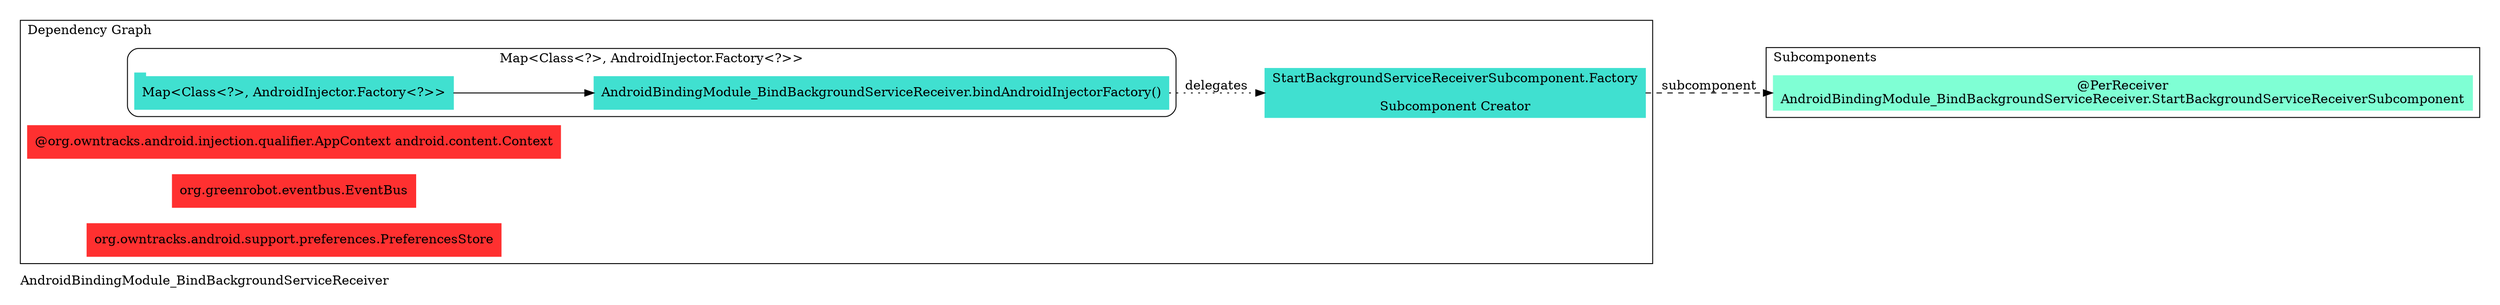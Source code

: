 digraph "org.owntracks.android.injection.modules.AndroidBindingModule_BindBackgroundServiceReceiver" {
  graph [rankdir="LR", labeljust="l", label="AndroidBindingModule_BindBackgroundServiceReceiver", pad="0.2", compound="true"]
  node [shape="rectangle", style="filled", color="turquoise"]
  subgraph "cluster_Entry Points" {
    graph [labeljust="l", label="Entry Points"]
    node [shape="component", penwidth="2"]
  }
  subgraph "cluster_Dependency Graph" {
    graph [labeljust="l", label="Dependency Graph"]
    "e78ccfff-0899-4703-b05d-d970a48ff22a" [label="AndroidBindingModule_BindBackgroundServiceReceiver.bindAndroidInjectorFactory()", color="turquoise"]
    "9e127db6-45d4-4d6c-9d39-38a0e2603a9a" [label="StartBackgroundServiceReceiverSubcomponent.Factory\n\nSubcomponent Creator", color="turquoise"]
    "5741b833-e3d3-483b-8fe8-a921ac5be738" [label="@org.owntracks.android.injection.qualifier.AppContext android.content.Context", color="firebrick1"]
    "4682fe85-3808-4511-9d9a-8e5bb0c677d0" [label="org.greenrobot.eventbus.EventBus", color="firebrick1"]
    "7608c6be-2388-40a1-b9c6-c3a6a6f51245" [label="org.owntracks.android.support.preferences.PreferencesStore", color="firebrick1"]
    subgraph "cluster_Map<Class<?>, AndroidInjector.Factory<?>>" {
      graph [label="Map<Class<?>, AndroidInjector.Factory<?>>", labeljust="c", style="rounded", color="black"]
      "f24e9448-0bec-49b2-a57e-f6cbc94c5967" [label="Map<Class<?>, AndroidInjector.Factory<?>>", color="turquoise", shape="tab"]
      "e78ccfff-0899-4703-b05d-d970a48ff22a" [label="AndroidBindingModule_BindBackgroundServiceReceiver.bindAndroidInjectorFactory()", color="turquoise"]
    }
  }
  subgraph "cluster_Subcomponents" {
    graph [labeljust="l", shape="folder", label="Subcomponents"]
    "8557e9d3-9133-456d-80fd-c811bf986a21" [label="@PerReceiver\nAndroidBindingModule_BindBackgroundServiceReceiver.StartBackgroundServiceReceiverSubcomponent", href="full_org.owntracks.android.injection.modules.AndroidBindingModule_BindBackgroundServiceReceiver.StartBackgroundServiceReceiverSubcomponent.svg", color="aquamarine"]
  }
  "f24e9448-0bec-49b2-a57e-f6cbc94c5967" -> "e78ccfff-0899-4703-b05d-d970a48ff22a"
  "e78ccfff-0899-4703-b05d-d970a48ff22a" -> "9e127db6-45d4-4d6c-9d39-38a0e2603a9a" [style="dotted", label="delegates"]
  "9e127db6-45d4-4d6c-9d39-38a0e2603a9a" -> "8557e9d3-9133-456d-80fd-c811bf986a21" [style="dashed", label="subcomponent", headport="w"]
}
